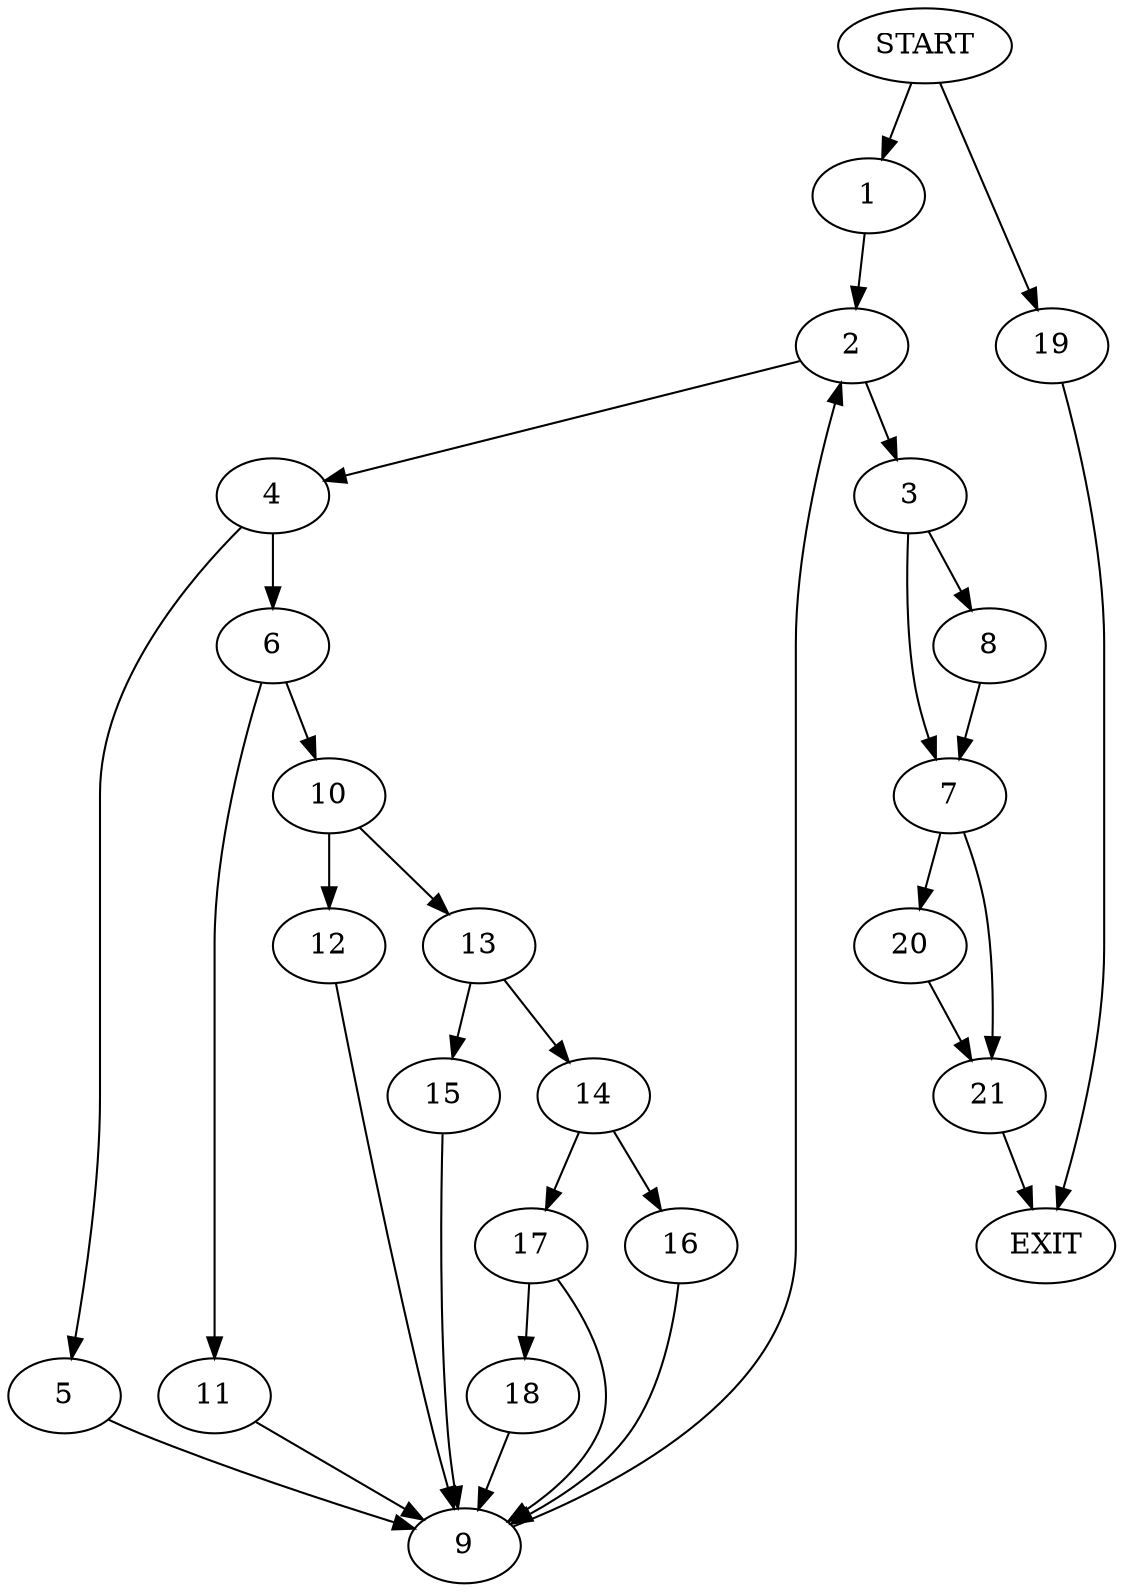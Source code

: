 digraph {
0 [label="START"]
22 [label="EXIT"]
0 -> 1
1 -> 2
2 -> 3
2 -> 4
4 -> 5
4 -> 6
3 -> 7
3 -> 8
5 -> 9
6 -> 10
6 -> 11
9 -> 2
11 -> 9
10 -> 12
10 -> 13
12 -> 9
13 -> 14
13 -> 15
14 -> 16
14 -> 17
15 -> 9
16 -> 9
17 -> 9
17 -> 18
18 -> 9
0 -> 19
19 -> 22
7 -> 20
7 -> 21
8 -> 7
20 -> 21
21 -> 22
}
